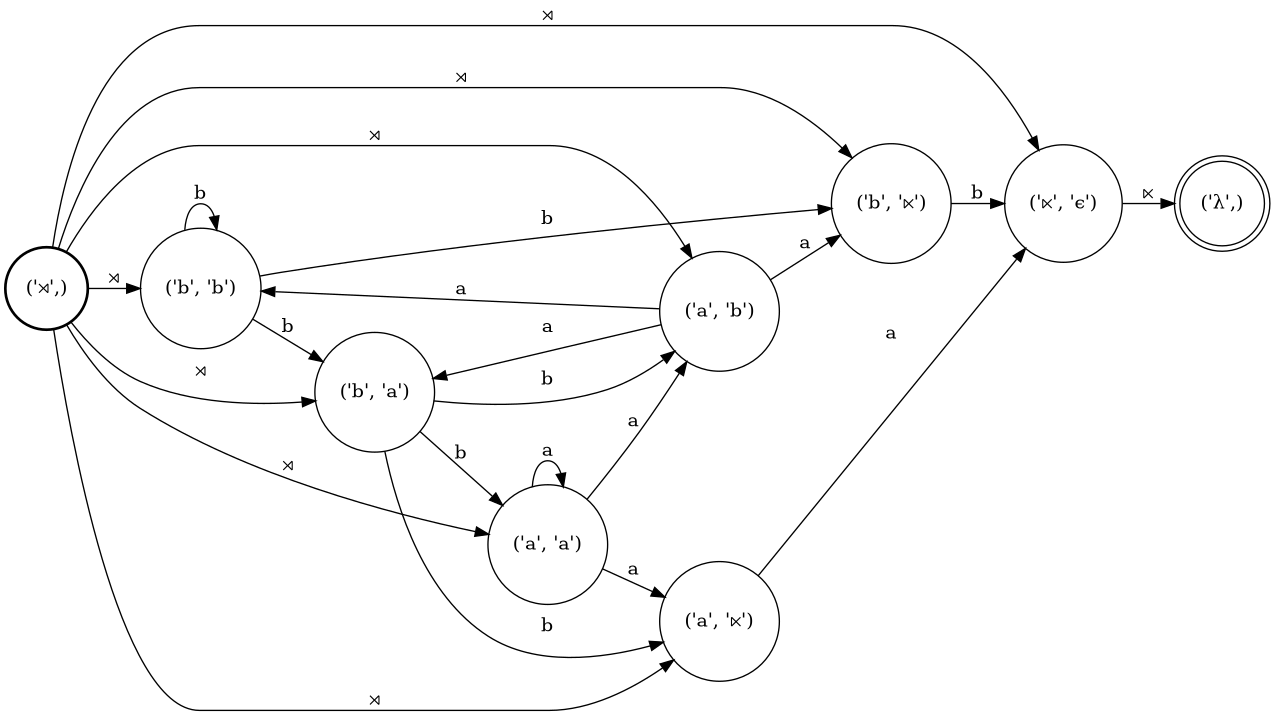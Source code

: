 digraph FST {
rankdir = LR;
size = "8.5,11";
center = 1;
orientation = Portrait;
ranksep = "0.4";
nodesep = "0.25";
8 [label = "('⋊',)", shape = circle, style = bold, fontsize = 14]
	8 -> 5 [label = "⋊", fontsize = 14];
	8 -> 4 [label = "⋊", fontsize = 14];
	8 -> 6 [label = "⋊", fontsize = 14];
	8 -> 3 [label = "⋊", fontsize = 14];
	8 -> 7 [label = "⋊", fontsize = 14];
	8 -> 2 [label = "⋊", fontsize = 14];
	8 -> 1 [label = "⋊", fontsize = 14];
0 [label = "('λ',)", shape = doublecircle, style = solid, fontsize = 14]
1 [label = "('⋉', 'ϵ')", shape = circle, style = solid, fontsize = 14]
	1 -> 0 [label = "⋉", fontsize = 14];
2 [label = "('a', '⋉')", shape = circle, style = solid, fontsize = 14]
	2 -> 1 [label = "a", fontsize = 14];
3 [label = "('b', '⋉')", shape = circle, style = solid, fontsize = 14]
	3 -> 1 [label = "b", fontsize = 14];
4 [label = "('a', 'b')", shape = circle, style = solid, fontsize = 14]
	4 -> 3 [label = "a", fontsize = 14];
	4 -> 7 [label = "a", fontsize = 14];
	4 -> 5 [label = "a", fontsize = 14];
5 [label = "('b', 'b')", shape = circle, style = solid, fontsize = 14]
	5 -> 3 [label = "b", fontsize = 14];
	5 -> 7 [label = "b", fontsize = 14];
	5 -> 5 [label = "b", fontsize = 14];
6 [label = "('a', 'a')", shape = circle, style = solid, fontsize = 14]
	6 -> 2 [label = "a", fontsize = 14];
	6 -> 6 [label = "a", fontsize = 14];
	6 -> 4 [label = "a", fontsize = 14];
7 [label = "('b', 'a')", shape = circle, style = solid, fontsize = 14]
	7 -> 2 [label = "b", fontsize = 14];
	7 -> 6 [label = "b", fontsize = 14];
	7 -> 4 [label = "b", fontsize = 14];
}
